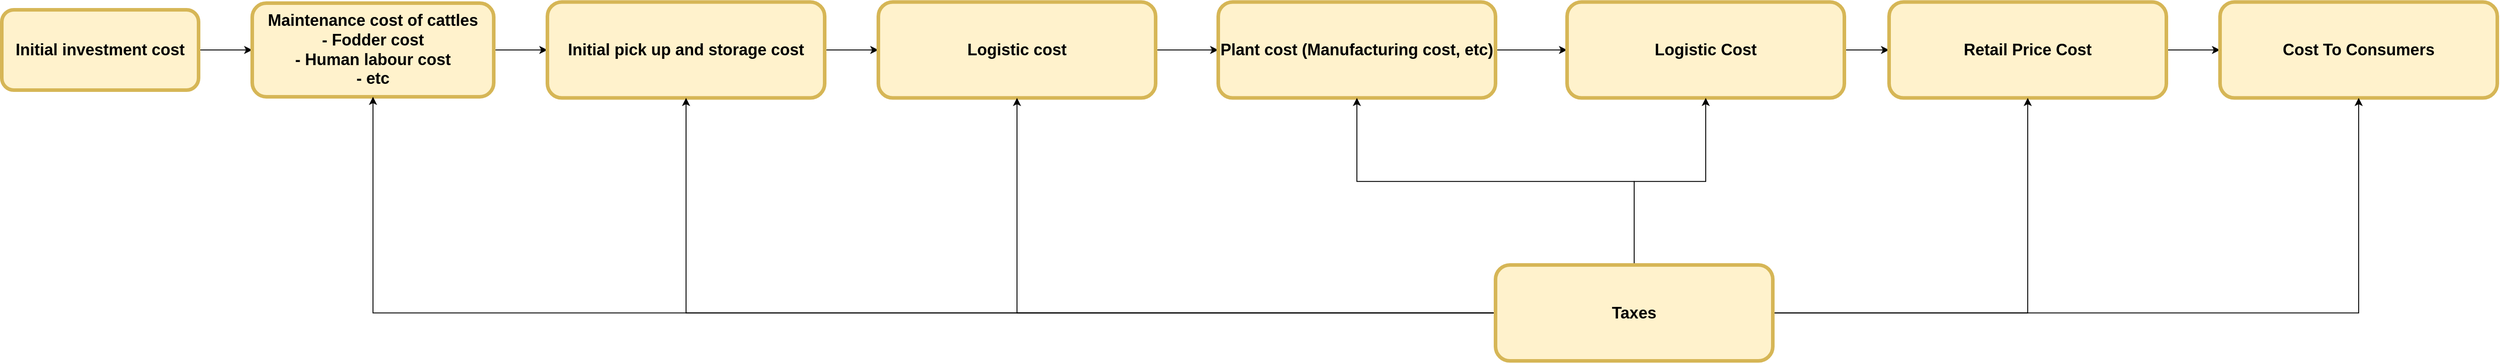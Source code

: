 <mxfile version="20.1.3" type="device"><diagram id="-_c1esVshVV1jI8vw_Fv" name="Page-1"><mxGraphModel dx="1426" dy="826" grid="1" gridSize="10" guides="1" tooltips="1" connect="1" arrows="1" fold="1" page="1" pageScale="1" pageWidth="850" pageHeight="1100" math="0" shadow="0"><root><mxCell id="0"/><mxCell id="1" parent="0"/><mxCell id="1HlsEnH8dy50QyJ6CmMW-10" style="edgeStyle=orthogonalEdgeStyle;rounded=0;orthogonalLoop=1;jettySize=auto;html=1;entryX=0;entryY=0.5;entryDx=0;entryDy=0;fontSize=18;" edge="1" parent="1" source="1HlsEnH8dy50QyJ6CmMW-1" target="1HlsEnH8dy50QyJ6CmMW-2"><mxGeometry relative="1" as="geometry"/></mxCell><mxCell id="1HlsEnH8dy50QyJ6CmMW-1" value="&lt;b&gt;&lt;font style=&quot;font-size: 18px;&quot;&gt;Initial investment cost&lt;/font&gt;&lt;/b&gt;" style="rounded=1;whiteSpace=wrap;html=1;fillColor=#fff2cc;strokeColor=#d6b656;strokeWidth=4;" vertex="1" parent="1"><mxGeometry x="110" y="210" width="220" height="90" as="geometry"/></mxCell><mxCell id="1HlsEnH8dy50QyJ6CmMW-11" style="edgeStyle=orthogonalEdgeStyle;rounded=0;orthogonalLoop=1;jettySize=auto;html=1;entryX=0;entryY=0.5;entryDx=0;entryDy=0;fontSize=18;" edge="1" parent="1" source="1HlsEnH8dy50QyJ6CmMW-2" target="1HlsEnH8dy50QyJ6CmMW-3"><mxGeometry relative="1" as="geometry"/></mxCell><mxCell id="1HlsEnH8dy50QyJ6CmMW-2" value="&lt;b&gt;&lt;font style=&quot;font-size: 18px;&quot;&gt;Maintenance cost of cattles&lt;br&gt;- Fodder cost&lt;br&gt;- Human labour cost&lt;br&gt;- etc&lt;br&gt;&lt;/font&gt;&lt;/b&gt;" style="rounded=1;whiteSpace=wrap;html=1;fillColor=#fff2cc;strokeColor=#d6b656;strokeWidth=4;" vertex="1" parent="1"><mxGeometry x="390" y="202.5" width="270" height="105" as="geometry"/></mxCell><mxCell id="1HlsEnH8dy50QyJ6CmMW-12" style="edgeStyle=orthogonalEdgeStyle;rounded=0;orthogonalLoop=1;jettySize=auto;html=1;entryX=0;entryY=0.5;entryDx=0;entryDy=0;fontSize=18;" edge="1" parent="1" source="1HlsEnH8dy50QyJ6CmMW-3" target="1HlsEnH8dy50QyJ6CmMW-4"><mxGeometry relative="1" as="geometry"/></mxCell><mxCell id="1HlsEnH8dy50QyJ6CmMW-3" value="&lt;b&gt;&lt;font style=&quot;font-size: 18px;&quot;&gt;Initial pick up and storage cost&lt;br&gt;&lt;/font&gt;&lt;/b&gt;" style="rounded=1;whiteSpace=wrap;html=1;fillColor=#fff2cc;strokeColor=#d6b656;strokeWidth=4;" vertex="1" parent="1"><mxGeometry x="720" y="201.25" width="310" height="107.5" as="geometry"/></mxCell><mxCell id="1HlsEnH8dy50QyJ6CmMW-13" style="edgeStyle=orthogonalEdgeStyle;rounded=0;orthogonalLoop=1;jettySize=auto;html=1;entryX=0;entryY=0.5;entryDx=0;entryDy=0;fontSize=18;" edge="1" parent="1" source="1HlsEnH8dy50QyJ6CmMW-4" target="1HlsEnH8dy50QyJ6CmMW-5"><mxGeometry relative="1" as="geometry"/></mxCell><mxCell id="1HlsEnH8dy50QyJ6CmMW-4" value="&lt;b&gt;&lt;font style=&quot;font-size: 18px;&quot;&gt;Logistic cost&lt;br&gt;&lt;/font&gt;&lt;/b&gt;" style="rounded=1;whiteSpace=wrap;html=1;fillColor=#fff2cc;strokeColor=#d6b656;strokeWidth=4;" vertex="1" parent="1"><mxGeometry x="1090" y="201.25" width="310" height="107.5" as="geometry"/></mxCell><mxCell id="1HlsEnH8dy50QyJ6CmMW-14" style="edgeStyle=orthogonalEdgeStyle;rounded=0;orthogonalLoop=1;jettySize=auto;html=1;entryX=0;entryY=0.5;entryDx=0;entryDy=0;fontSize=18;" edge="1" parent="1" source="1HlsEnH8dy50QyJ6CmMW-5" target="1HlsEnH8dy50QyJ6CmMW-6"><mxGeometry relative="1" as="geometry"/></mxCell><mxCell id="1HlsEnH8dy50QyJ6CmMW-5" value="&lt;b&gt;&lt;font style=&quot;font-size: 18px;&quot;&gt;Plant cost (Manufacturing cost, etc)&lt;br&gt;&lt;/font&gt;&lt;/b&gt;" style="rounded=1;whiteSpace=wrap;html=1;fillColor=#fff2cc;strokeColor=#d6b656;strokeWidth=4;" vertex="1" parent="1"><mxGeometry x="1470" y="201.25" width="310" height="107.5" as="geometry"/></mxCell><mxCell id="1HlsEnH8dy50QyJ6CmMW-15" style="edgeStyle=orthogonalEdgeStyle;rounded=0;orthogonalLoop=1;jettySize=auto;html=1;entryX=0;entryY=0.5;entryDx=0;entryDy=0;fontSize=18;" edge="1" parent="1" source="1HlsEnH8dy50QyJ6CmMW-6" target="1HlsEnH8dy50QyJ6CmMW-7"><mxGeometry relative="1" as="geometry"/></mxCell><mxCell id="1HlsEnH8dy50QyJ6CmMW-6" value="&lt;b&gt;&lt;font style=&quot;font-size: 18px;&quot;&gt;Logistic Cost&lt;br&gt;&lt;/font&gt;&lt;/b&gt;" style="rounded=1;whiteSpace=wrap;html=1;fillColor=#fff2cc;strokeColor=#d6b656;strokeWidth=4;" vertex="1" parent="1"><mxGeometry x="1860" y="201.25" width="310" height="107.5" as="geometry"/></mxCell><mxCell id="1HlsEnH8dy50QyJ6CmMW-16" style="edgeStyle=orthogonalEdgeStyle;rounded=0;orthogonalLoop=1;jettySize=auto;html=1;entryX=0;entryY=0.5;entryDx=0;entryDy=0;fontSize=18;" edge="1" parent="1" source="1HlsEnH8dy50QyJ6CmMW-7" target="1HlsEnH8dy50QyJ6CmMW-8"><mxGeometry relative="1" as="geometry"/></mxCell><mxCell id="1HlsEnH8dy50QyJ6CmMW-7" value="&lt;b&gt;&lt;font style=&quot;font-size: 18px;&quot;&gt;Retail Price Cost&lt;br&gt;&lt;/font&gt;&lt;/b&gt;" style="rounded=1;whiteSpace=wrap;html=1;fillColor=#fff2cc;strokeColor=#d6b656;strokeWidth=4;" vertex="1" parent="1"><mxGeometry x="2220" y="201.25" width="310" height="107.5" as="geometry"/></mxCell><mxCell id="1HlsEnH8dy50QyJ6CmMW-8" value="&lt;b&gt;&lt;font style=&quot;font-size: 18px;&quot;&gt;Cost To Consumers&lt;br&gt;&lt;/font&gt;&lt;/b&gt;" style="rounded=1;whiteSpace=wrap;html=1;fillColor=#fff2cc;strokeColor=#d6b656;strokeWidth=4;" vertex="1" parent="1"><mxGeometry x="2590" y="201.25" width="310" height="107.5" as="geometry"/></mxCell><mxCell id="1HlsEnH8dy50QyJ6CmMW-18" style="edgeStyle=orthogonalEdgeStyle;rounded=0;orthogonalLoop=1;jettySize=auto;html=1;entryX=0.5;entryY=1;entryDx=0;entryDy=0;fontSize=18;" edge="1" parent="1" source="1HlsEnH8dy50QyJ6CmMW-17" target="1HlsEnH8dy50QyJ6CmMW-8"><mxGeometry relative="1" as="geometry"/></mxCell><mxCell id="1HlsEnH8dy50QyJ6CmMW-19" style="edgeStyle=orthogonalEdgeStyle;rounded=0;orthogonalLoop=1;jettySize=auto;html=1;fontSize=18;" edge="1" parent="1" source="1HlsEnH8dy50QyJ6CmMW-17" target="1HlsEnH8dy50QyJ6CmMW-7"><mxGeometry relative="1" as="geometry"/></mxCell><mxCell id="1HlsEnH8dy50QyJ6CmMW-20" style="edgeStyle=orthogonalEdgeStyle;rounded=0;orthogonalLoop=1;jettySize=auto;html=1;fontSize=18;" edge="1" parent="1" source="1HlsEnH8dy50QyJ6CmMW-17" target="1HlsEnH8dy50QyJ6CmMW-6"><mxGeometry relative="1" as="geometry"/></mxCell><mxCell id="1HlsEnH8dy50QyJ6CmMW-21" style="edgeStyle=orthogonalEdgeStyle;rounded=0;orthogonalLoop=1;jettySize=auto;html=1;fontSize=18;" edge="1" parent="1" source="1HlsEnH8dy50QyJ6CmMW-17" target="1HlsEnH8dy50QyJ6CmMW-5"><mxGeometry relative="1" as="geometry"/></mxCell><mxCell id="1HlsEnH8dy50QyJ6CmMW-22" style="edgeStyle=orthogonalEdgeStyle;rounded=0;orthogonalLoop=1;jettySize=auto;html=1;entryX=0.5;entryY=1;entryDx=0;entryDy=0;fontSize=18;" edge="1" parent="1" source="1HlsEnH8dy50QyJ6CmMW-17" target="1HlsEnH8dy50QyJ6CmMW-4"><mxGeometry relative="1" as="geometry"/></mxCell><mxCell id="1HlsEnH8dy50QyJ6CmMW-23" style="edgeStyle=orthogonalEdgeStyle;rounded=0;orthogonalLoop=1;jettySize=auto;html=1;entryX=0.5;entryY=1;entryDx=0;entryDy=0;fontSize=18;" edge="1" parent="1" source="1HlsEnH8dy50QyJ6CmMW-17" target="1HlsEnH8dy50QyJ6CmMW-3"><mxGeometry relative="1" as="geometry"/></mxCell><mxCell id="1HlsEnH8dy50QyJ6CmMW-24" style="edgeStyle=orthogonalEdgeStyle;rounded=0;orthogonalLoop=1;jettySize=auto;html=1;fontSize=18;" edge="1" parent="1" source="1HlsEnH8dy50QyJ6CmMW-17" target="1HlsEnH8dy50QyJ6CmMW-2"><mxGeometry relative="1" as="geometry"/></mxCell><mxCell id="1HlsEnH8dy50QyJ6CmMW-17" value="&lt;b&gt;&lt;font style=&quot;font-size: 18px;&quot;&gt;Taxes&lt;br&gt;&lt;/font&gt;&lt;/b&gt;" style="rounded=1;whiteSpace=wrap;html=1;fillColor=#fff2cc;strokeColor=#d6b656;strokeWidth=4;" vertex="1" parent="1"><mxGeometry x="1780" y="496" width="310" height="107.5" as="geometry"/></mxCell></root></mxGraphModel></diagram></mxfile>
